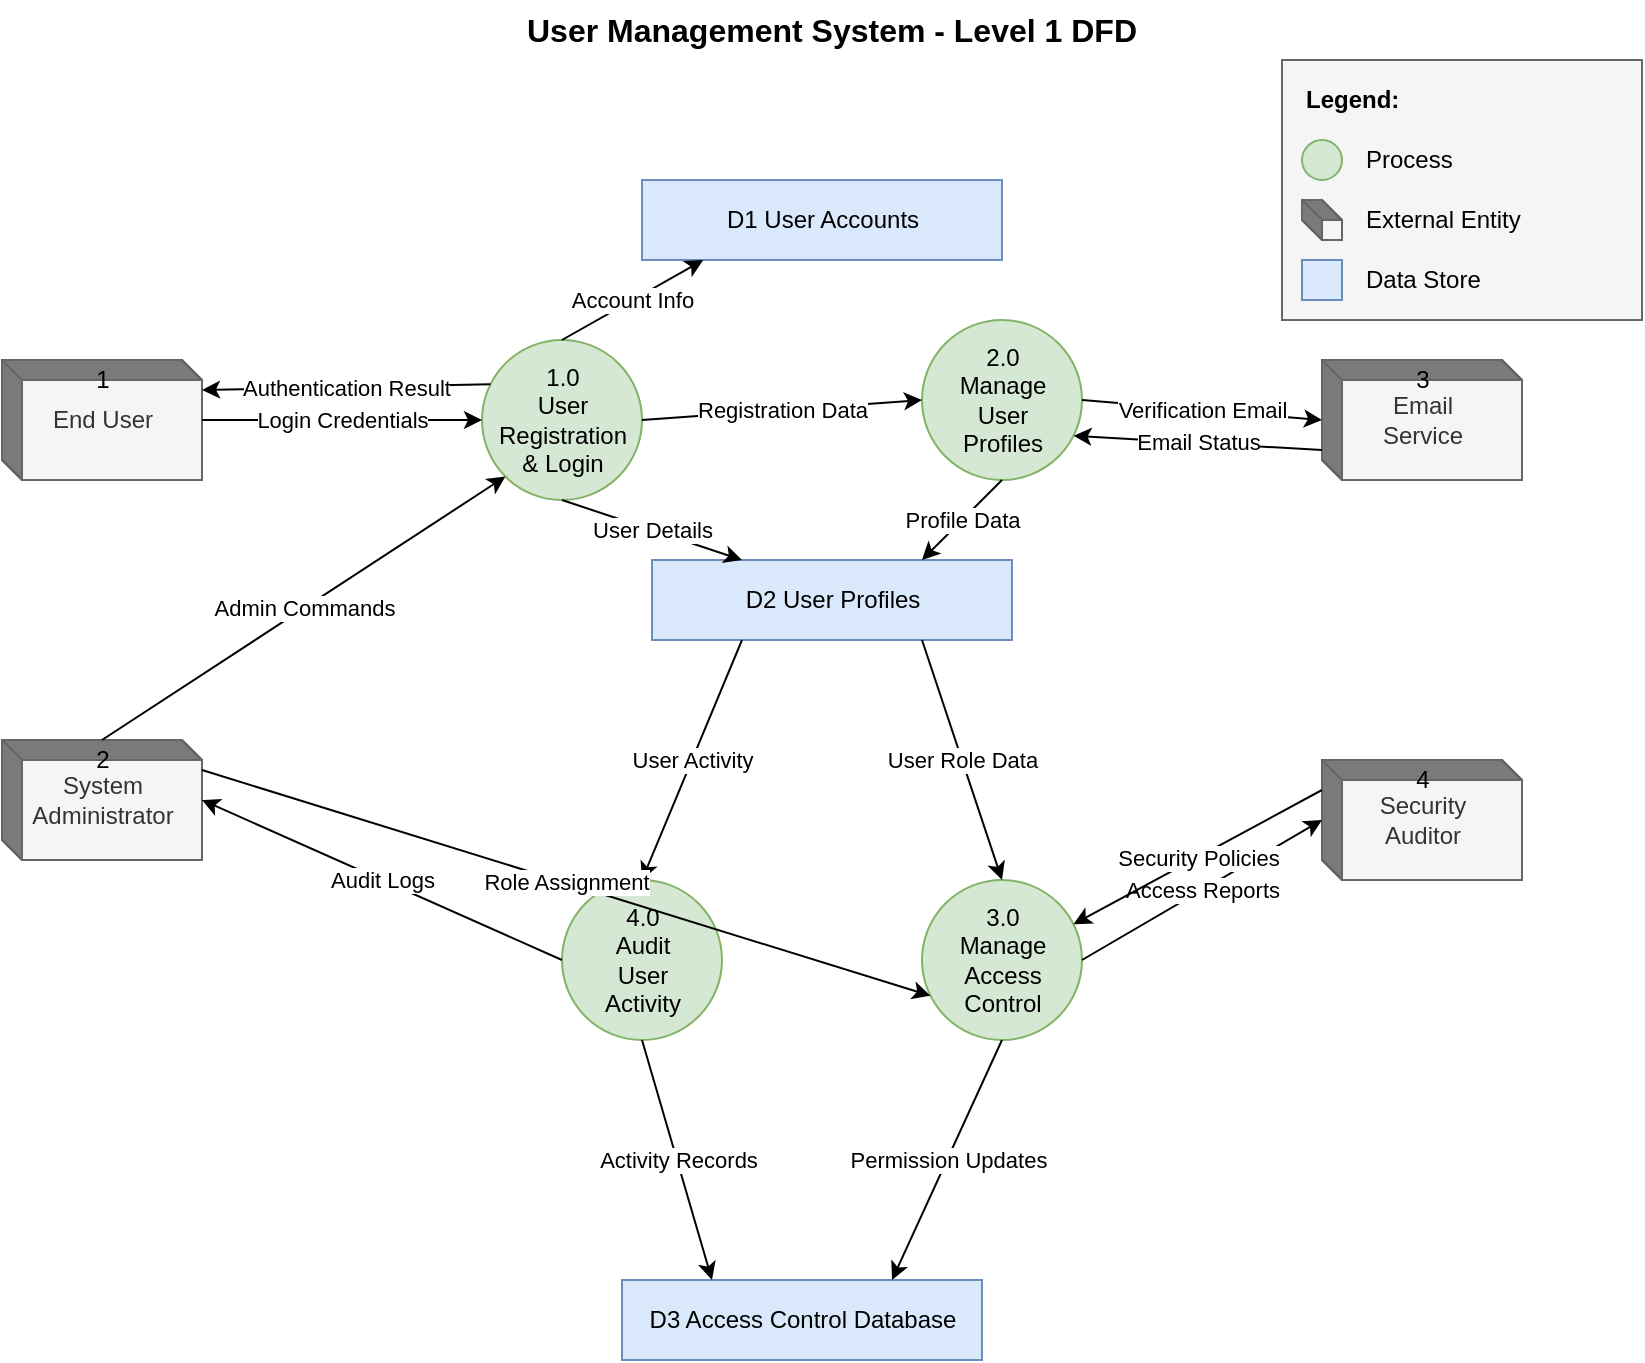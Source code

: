 <mxfile version="26.0.16">
  <diagram name="Page-1" id="L8IHgw0meNaob_PXdwXo">
    <mxGraphModel dx="954" dy="622" grid="1" gridSize="10" guides="1" tooltips="1" connect="1" arrows="1" fold="1" page="1" pageScale="1" pageWidth="3300" pageHeight="2339" math="0" shadow="0">
      <root>
        <mxCell id="0" />
        <mxCell id="1" parent="0" />
        <mxCell id="eFsrurNrGwDv3tq9KLRQ-1" value="User Management System - Level 1 DFD" style="text;html=1;strokeColor=none;fillColor=none;align=center;verticalAlign=middle;whiteSpace=wrap;rounded=0;fontSize=16;fontStyle=1" vertex="1" parent="1">
          <mxGeometry x="185" y="50" width="500" height="30" as="geometry" />
        </mxCell>
        <mxCell id="eFsrurNrGwDv3tq9KLRQ-2" value="End User" style="html=1;dashed=0;whitespace=wrap;shape=mxgraph.dfd.externalEntity;fillColor=#f5f5f5;strokeColor=#666666;fontColor=#333333;" vertex="1" parent="1">
          <mxGeometry x="20" y="230" width="100" height="60" as="geometry" />
        </mxCell>
        <mxCell id="eFsrurNrGwDv3tq9KLRQ-3" value="1" style="text;html=1;align=center;verticalAlign=middle;resizable=0;points=[];autosize=1;strokeColor=none;fillColor=none;" vertex="1" parent="eFsrurNrGwDv3tq9KLRQ-2">
          <mxGeometry x="40" width="20" height="20" as="geometry" />
        </mxCell>
        <mxCell id="eFsrurNrGwDv3tq9KLRQ-4" value="System&#xa;Administrator" style="html=1;dashed=0;whitespace=wrap;shape=mxgraph.dfd.externalEntity;fillColor=#f5f5f5;strokeColor=#666666;fontColor=#333333;" vertex="1" parent="1">
          <mxGeometry x="20" y="420" width="100" height="60" as="geometry" />
        </mxCell>
        <mxCell id="eFsrurNrGwDv3tq9KLRQ-5" value="2" style="text;html=1;align=center;verticalAlign=middle;resizable=0;points=[];autosize=1;strokeColor=none;fillColor=none;" vertex="1" parent="eFsrurNrGwDv3tq9KLRQ-4">
          <mxGeometry x="40" width="20" height="20" as="geometry" />
        </mxCell>
        <mxCell id="eFsrurNrGwDv3tq9KLRQ-6" value="Email&#xa;Service" style="html=1;dashed=0;whitespace=wrap;shape=mxgraph.dfd.externalEntity;fillColor=#f5f5f5;strokeColor=#666666;fontColor=#333333;" vertex="1" parent="1">
          <mxGeometry x="680" y="230" width="100" height="60" as="geometry" />
        </mxCell>
        <mxCell id="eFsrurNrGwDv3tq9KLRQ-7" value="3" style="text;html=1;align=center;verticalAlign=middle;resizable=0;points=[];autosize=1;strokeColor=none;fillColor=none;" vertex="1" parent="eFsrurNrGwDv3tq9KLRQ-6">
          <mxGeometry x="40" width="20" height="20" as="geometry" />
        </mxCell>
        <mxCell id="eFsrurNrGwDv3tq9KLRQ-8" value="Security&#xa;Auditor" style="html=1;dashed=0;whitespace=wrap;shape=mxgraph.dfd.externalEntity;fillColor=#f5f5f5;strokeColor=#666666;fontColor=#333333;" vertex="1" parent="1">
          <mxGeometry x="680" y="430" width="100" height="60" as="geometry" />
        </mxCell>
        <mxCell id="eFsrurNrGwDv3tq9KLRQ-9" value="4" style="text;html=1;align=center;verticalAlign=middle;resizable=0;points=[];autosize=1;strokeColor=none;fillColor=none;" vertex="1" parent="eFsrurNrGwDv3tq9KLRQ-8">
          <mxGeometry x="40" width="20" height="20" as="geometry" />
        </mxCell>
        <mxCell id="eFsrurNrGwDv3tq9KLRQ-10" value="1.0&#xa;User&#xa;Registration&#xa;&amp; Login" style="shape=ellipse;html=1;dashed=0;whitespace=wrap;aspect=fixed;perimeter=ellipsePerimeter;fillColor=#d5e8d4;strokeColor=#82b366;" vertex="1" parent="1">
          <mxGeometry x="260" y="220" width="80" height="80" as="geometry" />
        </mxCell>
        <mxCell id="eFsrurNrGwDv3tq9KLRQ-11" value="2.0&#xa;Manage&#xa;User&#xa;Profiles" style="shape=ellipse;html=1;dashed=0;whitespace=wrap;aspect=fixed;perimeter=ellipsePerimeter;fillColor=#d5e8d4;strokeColor=#82b366;" vertex="1" parent="1">
          <mxGeometry x="480" y="210" width="80" height="80" as="geometry" />
        </mxCell>
        <mxCell id="eFsrurNrGwDv3tq9KLRQ-12" value="3.0&#xa;Manage&#xa;Access&#xa;Control" style="shape=ellipse;html=1;dashed=0;whitespace=wrap;aspect=fixed;perimeter=ellipsePerimeter;fillColor=#d5e8d4;strokeColor=#82b366;" vertex="1" parent="1">
          <mxGeometry x="480" y="490" width="80" height="80" as="geometry" />
        </mxCell>
        <mxCell id="eFsrurNrGwDv3tq9KLRQ-13" value="4.0&#xa;Audit&#xa;User&#xa;Activity" style="shape=ellipse;html=1;dashed=0;whitespace=wrap;aspect=fixed;perimeter=ellipsePerimeter;fillColor=#d5e8d4;strokeColor=#82b366;" vertex="1" parent="1">
          <mxGeometry x="300" y="490" width="80" height="80" as="geometry" />
        </mxCell>
        <mxCell id="eFsrurNrGwDv3tq9KLRQ-14" value="D1 User Accounts" style="html=1;dashed=0;whitespace=wrap;shape=mxgraph.dfd.dataStore;fillColor=#dae8fc;strokeColor=#6c8ebf;" vertex="1" parent="1">
          <mxGeometry x="340" y="140" width="180" height="40" as="geometry" />
        </mxCell>
        <mxCell id="eFsrurNrGwDv3tq9KLRQ-15" value="D2 User Profiles" style="html=1;dashed=0;whitespace=wrap;shape=mxgraph.dfd.dataStore;fillColor=#dae8fc;strokeColor=#6c8ebf;" vertex="1" parent="1">
          <mxGeometry x="345" y="330" width="180" height="40" as="geometry" />
        </mxCell>
        <mxCell id="eFsrurNrGwDv3tq9KLRQ-16" value="D3 Access Control Database" style="html=1;dashed=0;whitespace=wrap;shape=mxgraph.dfd.dataStore;fillColor=#dae8fc;strokeColor=#6c8ebf;" vertex="1" parent="1">
          <mxGeometry x="330" y="690" width="180" height="40" as="geometry" />
        </mxCell>
        <mxCell id="eFsrurNrGwDv3tq9KLRQ-17" value="Login Credentials" style="endArrow=classic;html=1;rounded=0;exitX=1;exitY=0.5;exitDx=0;exitDy=0;exitPerimeter=0;entryX=0;entryY=0.5;entryDx=0;entryDy=0;" edge="1" parent="1" source="eFsrurNrGwDv3tq9KLRQ-2" target="eFsrurNrGwDv3tq9KLRQ-10">
          <mxGeometry width="50" height="50" relative="1" as="geometry">
            <mxPoint x="410" y="440" as="sourcePoint" />
            <mxPoint x="460" y="390" as="targetPoint" />
          </mxGeometry>
        </mxCell>
        <mxCell id="eFsrurNrGwDv3tq9KLRQ-18" value="Account Info" style="endArrow=classic;html=1;rounded=0;exitX=0.5;exitY=0;exitDx=0;exitDy=0;entryX=0.17;entryY=1;entryDx=0;entryDy=0;entryPerimeter=0;" edge="1" parent="1" source="eFsrurNrGwDv3tq9KLRQ-10" target="eFsrurNrGwDv3tq9KLRQ-14">
          <mxGeometry width="50" height="50" relative="1" as="geometry">
            <mxPoint x="410" y="440" as="sourcePoint" />
            <mxPoint x="460" y="390" as="targetPoint" />
          </mxGeometry>
        </mxCell>
        <mxCell id="eFsrurNrGwDv3tq9KLRQ-19" value="Registration Data" style="endArrow=classic;html=1;rounded=0;exitX=1;exitY=0.5;exitDx=0;exitDy=0;entryX=0;entryY=0.5;entryDx=0;entryDy=0;" edge="1" parent="1" source="eFsrurNrGwDv3tq9KLRQ-10" target="eFsrurNrGwDv3tq9KLRQ-11">
          <mxGeometry width="50" height="50" relative="1" as="geometry">
            <mxPoint x="410" y="440" as="sourcePoint" />
            <mxPoint x="460" y="390" as="targetPoint" />
          </mxGeometry>
        </mxCell>
        <mxCell id="eFsrurNrGwDv3tq9KLRQ-20" value="Verification Email" style="endArrow=classic;html=1;rounded=0;exitX=1;exitY=0.5;exitDx=0;exitDy=0;entryX=0;entryY=0.5;entryDx=0;entryDy=0;entryPerimeter=0;" edge="1" parent="1" source="eFsrurNrGwDv3tq9KLRQ-11" target="eFsrurNrGwDv3tq9KLRQ-6">
          <mxGeometry width="50" height="50" relative="1" as="geometry">
            <mxPoint x="410" y="440" as="sourcePoint" />
            <mxPoint x="460" y="390" as="targetPoint" />
          </mxGeometry>
        </mxCell>
        <mxCell id="eFsrurNrGwDv3tq9KLRQ-21" value="Email Status" style="endArrow=classic;html=1;rounded=0;exitX=0;exitY=0.75;exitDx=0;exitDy=0;exitPerimeter=0;entryX=1;entryY=0.75;entryDx=0;entryDy=0;" edge="1" parent="1" source="eFsrurNrGwDv3tq9KLRQ-6" target="eFsrurNrGwDv3tq9KLRQ-11">
          <mxGeometry width="50" height="50" relative="1" as="geometry">
            <mxPoint x="410" y="440" as="sourcePoint" />
            <mxPoint x="460" y="390" as="targetPoint" />
          </mxGeometry>
        </mxCell>
        <mxCell id="eFsrurNrGwDv3tq9KLRQ-22" value="Profile Data" style="endArrow=classic;html=1;rounded=0;exitX=0.5;exitY=1;exitDx=0;exitDy=0;entryX=0.75;entryY=0;entryDx=0;entryDy=0;" edge="1" parent="1" source="eFsrurNrGwDv3tq9KLRQ-11" target="eFsrurNrGwDv3tq9KLRQ-15">
          <mxGeometry width="50" height="50" relative="1" as="geometry">
            <mxPoint x="410" y="440" as="sourcePoint" />
            <mxPoint x="460" y="390" as="targetPoint" />
          </mxGeometry>
        </mxCell>
        <mxCell id="eFsrurNrGwDv3tq9KLRQ-23" value="User Details" style="endArrow=classic;html=1;rounded=0;exitX=0.5;exitY=1;exitDx=0;exitDy=0;entryX=0.25;entryY=0;entryDx=0;entryDy=0;" edge="1" parent="1" source="eFsrurNrGwDv3tq9KLRQ-10" target="eFsrurNrGwDv3tq9KLRQ-15">
          <mxGeometry width="50" height="50" relative="1" as="geometry">
            <mxPoint x="410" y="440" as="sourcePoint" />
            <mxPoint x="460" y="390" as="targetPoint" />
          </mxGeometry>
        </mxCell>
        <mxCell id="eFsrurNrGwDv3tq9KLRQ-24" value="User Role Data" style="endArrow=classic;html=1;rounded=0;exitX=0.75;exitY=1;exitDx=0;exitDy=0;entryX=0.5;entryY=0;entryDx=0;entryDy=0;" edge="1" parent="1" source="eFsrurNrGwDv3tq9KLRQ-15" target="eFsrurNrGwDv3tq9KLRQ-12">
          <mxGeometry width="50" height="50" relative="1" as="geometry">
            <mxPoint x="410" y="440" as="sourcePoint" />
            <mxPoint x="460" y="390" as="targetPoint" />
          </mxGeometry>
        </mxCell>
        <mxCell id="eFsrurNrGwDv3tq9KLRQ-25" value="Permission Updates" style="endArrow=classic;html=1;rounded=0;exitX=0.5;exitY=1;exitDx=0;exitDy=0;entryX=0.75;entryY=0;entryDx=0;entryDy=0;" edge="1" parent="1" source="eFsrurNrGwDv3tq9KLRQ-12" target="eFsrurNrGwDv3tq9KLRQ-16">
          <mxGeometry width="50" height="50" relative="1" as="geometry">
            <mxPoint x="410" y="440" as="sourcePoint" />
            <mxPoint x="460" y="390" as="targetPoint" />
          </mxGeometry>
        </mxCell>
        <mxCell id="eFsrurNrGwDv3tq9KLRQ-26" value="Access Reports" style="endArrow=classic;html=1;rounded=0;exitX=1;exitY=0.5;exitDx=0;exitDy=0;entryX=0;entryY=0.5;entryDx=0;entryDy=0;entryPerimeter=0;" edge="1" parent="1" source="eFsrurNrGwDv3tq9KLRQ-12" target="eFsrurNrGwDv3tq9KLRQ-8">
          <mxGeometry width="50" height="50" relative="1" as="geometry">
            <mxPoint x="410" y="440" as="sourcePoint" />
            <mxPoint x="460" y="390" as="targetPoint" />
          </mxGeometry>
        </mxCell>
        <mxCell id="eFsrurNrGwDv3tq9KLRQ-27" value="Security Policies" style="endArrow=classic;html=1;rounded=0;exitX=0;exitY=0.25;exitDx=0;exitDy=0;exitPerimeter=0;entryX=1;entryY=0.25;entryDx=0;entryDy=0;" edge="1" parent="1" source="eFsrurNrGwDv3tq9KLRQ-8" target="eFsrurNrGwDv3tq9KLRQ-12">
          <mxGeometry width="50" height="50" relative="1" as="geometry">
            <mxPoint x="410" y="440" as="sourcePoint" />
            <mxPoint x="460" y="390" as="targetPoint" />
          </mxGeometry>
        </mxCell>
        <mxCell id="eFsrurNrGwDv3tq9KLRQ-28" value="User Activity" style="endArrow=classic;html=1;rounded=0;exitX=0.25;exitY=1;exitDx=0;exitDy=0;entryX=0.5;entryY=0;entryDx=0;entryDy=0;" edge="1" parent="1" source="eFsrurNrGwDv3tq9KLRQ-15" target="eFsrurNrGwDv3tq9KLRQ-13">
          <mxGeometry width="50" height="50" relative="1" as="geometry">
            <mxPoint x="410" y="440" as="sourcePoint" />
            <mxPoint x="460" y="390" as="targetPoint" />
          </mxGeometry>
        </mxCell>
        <mxCell id="eFsrurNrGwDv3tq9KLRQ-29" value="Audit Logs" style="endArrow=classic;html=1;rounded=0;exitX=0;exitY=0.5;exitDx=0;exitDy=0;entryX=1;entryY=0.5;entryDx=0;entryDy=0;entryPerimeter=0;" edge="1" parent="1" source="eFsrurNrGwDv3tq9KLRQ-13" target="eFsrurNrGwDv3tq9KLRQ-4">
          <mxGeometry width="50" height="50" relative="1" as="geometry">
            <mxPoint x="410" y="440" as="sourcePoint" />
            <mxPoint x="460" y="390" as="targetPoint" />
          </mxGeometry>
        </mxCell>
        <mxCell id="eFsrurNrGwDv3tq9KLRQ-30" value="Activity Records" style="endArrow=classic;html=1;rounded=0;exitX=0.5;exitY=1;exitDx=0;exitDy=0;entryX=0.25;entryY=0;entryDx=0;entryDy=0;" edge="1" parent="1" source="eFsrurNrGwDv3tq9KLRQ-13" target="eFsrurNrGwDv3tq9KLRQ-16">
          <mxGeometry width="50" height="50" relative="1" as="geometry">
            <mxPoint x="410" y="440" as="sourcePoint" />
            <mxPoint x="460" y="390" as="targetPoint" />
          </mxGeometry>
        </mxCell>
        <mxCell id="eFsrurNrGwDv3tq9KLRQ-31" value="Admin Commands" style="endArrow=classic;html=1;rounded=0;exitX=0.5;exitY=0;exitDx=0;exitDy=0;exitPerimeter=0;entryX=0;entryY=1;entryDx=0;entryDy=0;" edge="1" parent="1" source="eFsrurNrGwDv3tq9KLRQ-4" target="eFsrurNrGwDv3tq9KLRQ-10">
          <mxGeometry width="50" height="50" relative="1" as="geometry">
            <mxPoint x="410" y="440" as="sourcePoint" />
            <mxPoint x="460" y="390" as="targetPoint" />
          </mxGeometry>
        </mxCell>
        <mxCell id="eFsrurNrGwDv3tq9KLRQ-32" value="Authentication Result" style="endArrow=classic;html=1;rounded=0;exitX=0;exitY=0.25;exitDx=0;exitDy=0;entryX=1;entryY=0.25;entryDx=0;entryDy=0;entryPerimeter=0;" edge="1" parent="1" source="eFsrurNrGwDv3tq9KLRQ-10" target="eFsrurNrGwDv3tq9KLRQ-2">
          <mxGeometry width="50" height="50" relative="1" as="geometry">
            <mxPoint x="410" y="440" as="sourcePoint" />
            <mxPoint x="460" y="390" as="targetPoint" />
          </mxGeometry>
        </mxCell>
        <mxCell id="eFsrurNrGwDv3tq9KLRQ-33" value="Role Assignment" style="endArrow=classic;html=1;rounded=0;exitX=1;exitY=0.25;exitDx=0;exitDy=0;exitPerimeter=0;entryX=0;entryY=0.75;entryDx=0;entryDy=0;" edge="1" parent="1" source="eFsrurNrGwDv3tq9KLRQ-4" target="eFsrurNrGwDv3tq9KLRQ-12">
          <mxGeometry width="50" height="50" relative="1" as="geometry">
            <mxPoint x="410" y="440" as="sourcePoint" />
            <mxPoint x="460" y="390" as="targetPoint" />
          </mxGeometry>
        </mxCell>
        <mxCell id="eFsrurNrGwDv3tq9KLRQ-34" value="" style="rounded=0;whiteSpace=wrap;html=1;fillColor=#f5f5f5;strokeColor=#666666;fontColor=#333333;" vertex="1" parent="1">
          <mxGeometry x="660" y="80" width="180" height="130" as="geometry" />
        </mxCell>
        <mxCell id="eFsrurNrGwDv3tq9KLRQ-35" value="Legend:" style="text;html=1;strokeColor=none;fillColor=none;align=left;verticalAlign=middle;whiteSpace=wrap;rounded=0;fontStyle=1" vertex="1" parent="1">
          <mxGeometry x="670" y="90" width="60" height="20" as="geometry" />
        </mxCell>
        <mxCell id="eFsrurNrGwDv3tq9KLRQ-36" value="" style="shape=ellipse;html=1;dashed=0;whitespace=wrap;aspect=fixed;perimeter=ellipsePerimeter;fillColor=#d5e8d4;strokeColor=#82b366;" vertex="1" parent="1">
          <mxGeometry x="670" y="120" width="20" height="20" as="geometry" />
        </mxCell>
        <mxCell id="eFsrurNrGwDv3tq9KLRQ-37" value="Process" style="text;html=1;strokeColor=none;fillColor=none;align=left;verticalAlign=middle;whiteSpace=wrap;rounded=0;" vertex="1" parent="1">
          <mxGeometry x="700" y="120" width="60" height="20" as="geometry" />
        </mxCell>
        <mxCell id="eFsrurNrGwDv3tq9KLRQ-38" value="" style="html=1;dashed=0;whitespace=wrap;shape=mxgraph.dfd.externalEntity;fillColor=#f5f5f5;strokeColor=#666666;fontColor=#333333;" vertex="1" parent="1">
          <mxGeometry x="670" y="150" width="20" height="20" as="geometry" />
        </mxCell>
        <mxCell id="eFsrurNrGwDv3tq9KLRQ-39" value="External Entity" style="text;html=1;strokeColor=none;fillColor=none;align=left;verticalAlign=middle;whiteSpace=wrap;rounded=0;" vertex="1" parent="1">
          <mxGeometry x="700" y="150" width="90" height="20" as="geometry" />
        </mxCell>
        <mxCell id="eFsrurNrGwDv3tq9KLRQ-40" value="" style="html=1;dashed=0;whitespace=wrap;shape=mxgraph.dfd.dataStore;fillColor=#dae8fc;strokeColor=#6c8ebf;" vertex="1" parent="1">
          <mxGeometry x="670" y="180" width="20" height="20" as="geometry" />
        </mxCell>
        <mxCell id="eFsrurNrGwDv3tq9KLRQ-41" value="Data Store" style="text;html=1;strokeColor=none;fillColor=none;align=left;verticalAlign=middle;whiteSpace=wrap;rounded=0;" vertex="1" parent="1">
          <mxGeometry x="700" y="180" width="70" height="20" as="geometry" />
        </mxCell>
      </root>
    </mxGraphModel>
  </diagram>
</mxfile>
